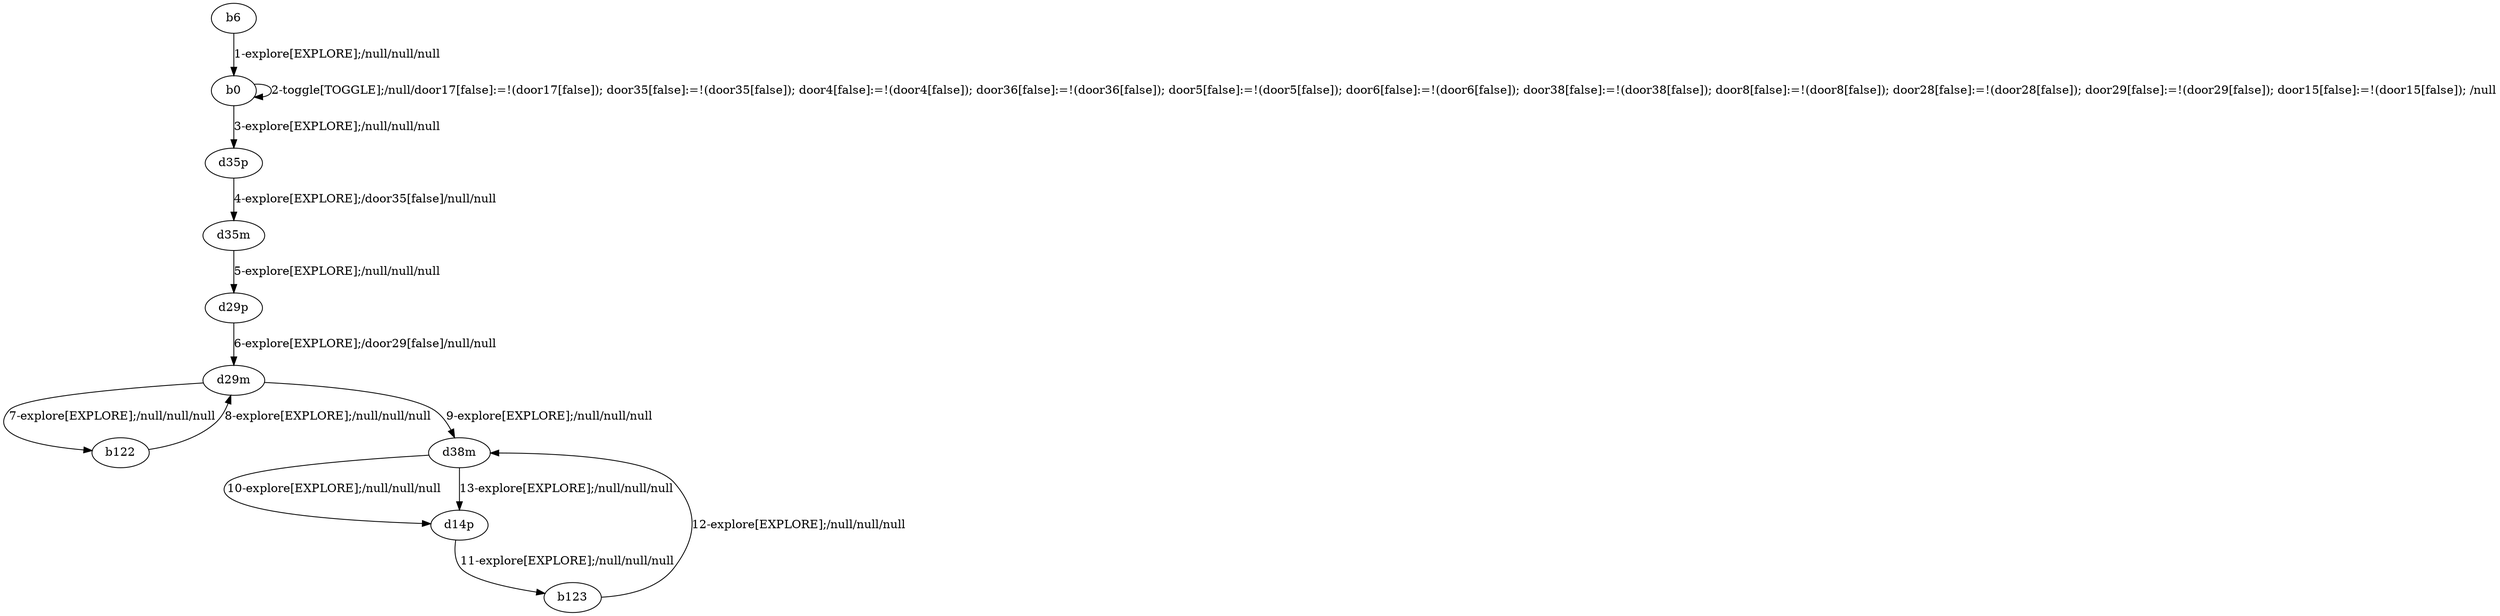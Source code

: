 # Total number of goals covered by this test: 5
# d38m --> d14p
# d14p --> b123
# b123 --> d38m
# d29m --> b122
# d29m --> d38m

digraph g {
"b6" -> "b0" [label = "1-explore[EXPLORE];/null/null/null"];
"b0" -> "b0" [label = "2-toggle[TOGGLE];/null/door17[false]:=!(door17[false]); door35[false]:=!(door35[false]); door4[false]:=!(door4[false]); door36[false]:=!(door36[false]); door5[false]:=!(door5[false]); door6[false]:=!(door6[false]); door38[false]:=!(door38[false]); door8[false]:=!(door8[false]); door28[false]:=!(door28[false]); door29[false]:=!(door29[false]); door15[false]:=!(door15[false]); /null"];
"b0" -> "d35p" [label = "3-explore[EXPLORE];/null/null/null"];
"d35p" -> "d35m" [label = "4-explore[EXPLORE];/door35[false]/null/null"];
"d35m" -> "d29p" [label = "5-explore[EXPLORE];/null/null/null"];
"d29p" -> "d29m" [label = "6-explore[EXPLORE];/door29[false]/null/null"];
"d29m" -> "b122" [label = "7-explore[EXPLORE];/null/null/null"];
"b122" -> "d29m" [label = "8-explore[EXPLORE];/null/null/null"];
"d29m" -> "d38m" [label = "9-explore[EXPLORE];/null/null/null"];
"d38m" -> "d14p" [label = "10-explore[EXPLORE];/null/null/null"];
"d14p" -> "b123" [label = "11-explore[EXPLORE];/null/null/null"];
"b123" -> "d38m" [label = "12-explore[EXPLORE];/null/null/null"];
"d38m" -> "d14p" [label = "13-explore[EXPLORE];/null/null/null"];
}